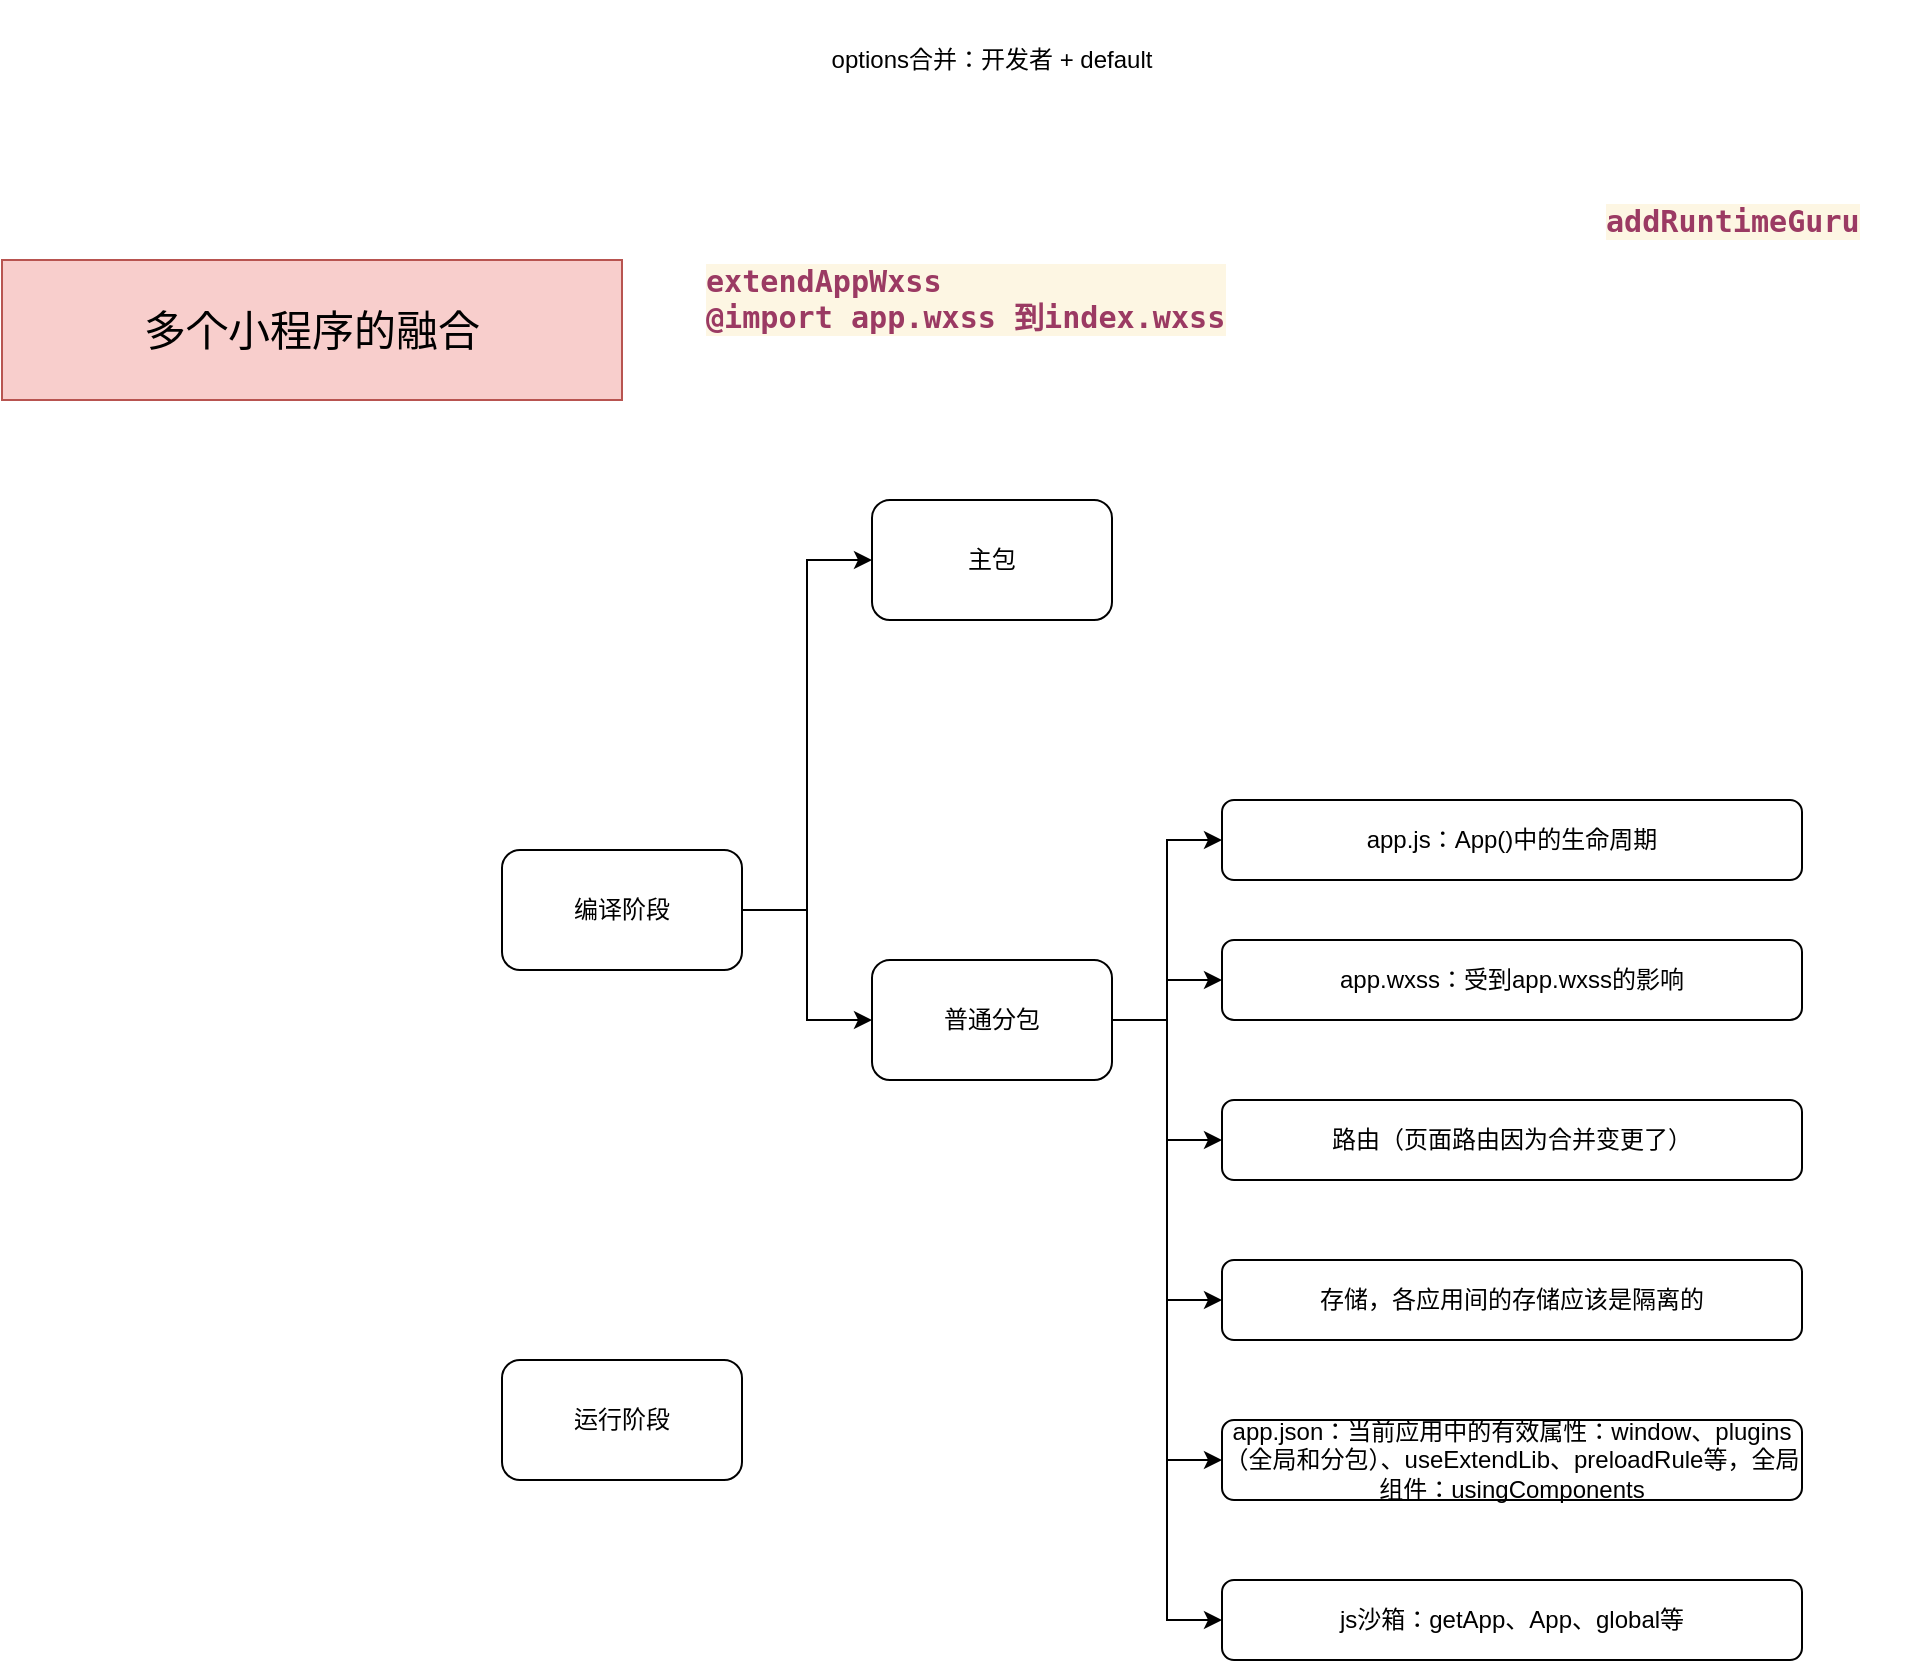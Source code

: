<mxfile version="20.8.16" type="github">
  <diagram name="第 1 页" id="pwnamHfonwFMPaj2_7e_">
    <mxGraphModel dx="2069" dy="796" grid="1" gridSize="10" guides="1" tooltips="1" connect="1" arrows="1" fold="1" page="1" pageScale="1" pageWidth="827" pageHeight="1169" math="0" shadow="0">
      <root>
        <mxCell id="0" />
        <mxCell id="1" parent="0" />
        <mxCell id="CD8uOtf8aZ3cqjtiaQSz-2" value="options合并：开发者 + default" style="text;html=1;strokeColor=none;fillColor=none;align=center;verticalAlign=middle;whiteSpace=wrap;rounded=0;" vertex="1" parent="1">
          <mxGeometry x="220" y="190" width="210" height="60" as="geometry" />
        </mxCell>
        <mxCell id="CD8uOtf8aZ3cqjtiaQSz-4" value="&lt;pre style=&quot;background-color:#fdf6e3;color:#2f3f50;font-family:&#39;Fira Code&#39;,monospace;font-size:11.3pt;&quot;&gt;&lt;span style=&quot;color:#9b3a63;font-weight:bold;&quot;&gt;extendAppWxss&lt;br&gt;@import app.wxss 到index.wxss&lt;/span&gt;&lt;/pre&gt;" style="text;whiteSpace=wrap;html=1;" vertex="1" parent="1">
          <mxGeometry x="180" y="300" width="300" height="80" as="geometry" />
        </mxCell>
        <mxCell id="CD8uOtf8aZ3cqjtiaQSz-5" value="&lt;pre style=&quot;background-color:#fdf6e3;color:#2f3f50;font-family:&#39;Fira Code&#39;,monospace;font-size:11.3pt;&quot;&gt;&lt;span style=&quot;color:#9b3a63;font-weight:bold;&quot;&gt;addRuntimeGuru&lt;/span&gt;&lt;/pre&gt;" style="text;whiteSpace=wrap;html=1;" vertex="1" parent="1">
          <mxGeometry x="630" y="270" width="160" height="70" as="geometry" />
        </mxCell>
        <mxCell id="CD8uOtf8aZ3cqjtiaQSz-11" style="edgeStyle=orthogonalEdgeStyle;rounded=0;orthogonalLoop=1;jettySize=auto;html=1;entryX=0;entryY=0.5;entryDx=0;entryDy=0;" edge="1" parent="1" source="CD8uOtf8aZ3cqjtiaQSz-6" target="CD8uOtf8aZ3cqjtiaQSz-8">
          <mxGeometry relative="1" as="geometry" />
        </mxCell>
        <mxCell id="CD8uOtf8aZ3cqjtiaQSz-12" style="edgeStyle=orthogonalEdgeStyle;rounded=0;orthogonalLoop=1;jettySize=auto;html=1;" edge="1" parent="1" source="CD8uOtf8aZ3cqjtiaQSz-6" target="CD8uOtf8aZ3cqjtiaQSz-9">
          <mxGeometry relative="1" as="geometry" />
        </mxCell>
        <mxCell id="CD8uOtf8aZ3cqjtiaQSz-6" value="编译阶段" style="rounded=1;whiteSpace=wrap;html=1;" vertex="1" parent="1">
          <mxGeometry x="80" y="615" width="120" height="60" as="geometry" />
        </mxCell>
        <mxCell id="CD8uOtf8aZ3cqjtiaQSz-7" value="运行阶段" style="rounded=1;whiteSpace=wrap;html=1;" vertex="1" parent="1">
          <mxGeometry x="80" y="870" width="120" height="60" as="geometry" />
        </mxCell>
        <mxCell id="CD8uOtf8aZ3cqjtiaQSz-8" value="主包" style="rounded=1;whiteSpace=wrap;html=1;" vertex="1" parent="1">
          <mxGeometry x="265" y="440" width="120" height="60" as="geometry" />
        </mxCell>
        <mxCell id="CD8uOtf8aZ3cqjtiaQSz-14" style="edgeStyle=orthogonalEdgeStyle;rounded=0;orthogonalLoop=1;jettySize=auto;html=1;entryX=0;entryY=0.5;entryDx=0;entryDy=0;" edge="1" parent="1" source="CD8uOtf8aZ3cqjtiaQSz-9" target="CD8uOtf8aZ3cqjtiaQSz-13">
          <mxGeometry relative="1" as="geometry" />
        </mxCell>
        <mxCell id="CD8uOtf8aZ3cqjtiaQSz-17" style="edgeStyle=orthogonalEdgeStyle;rounded=0;orthogonalLoop=1;jettySize=auto;html=1;fontSize=21;" edge="1" parent="1" source="CD8uOtf8aZ3cqjtiaQSz-9" target="CD8uOtf8aZ3cqjtiaQSz-16">
          <mxGeometry relative="1" as="geometry" />
        </mxCell>
        <mxCell id="CD8uOtf8aZ3cqjtiaQSz-19" style="edgeStyle=orthogonalEdgeStyle;rounded=0;orthogonalLoop=1;jettySize=auto;html=1;entryX=0;entryY=0.5;entryDx=0;entryDy=0;fontSize=21;" edge="1" parent="1" source="CD8uOtf8aZ3cqjtiaQSz-9" target="CD8uOtf8aZ3cqjtiaQSz-18">
          <mxGeometry relative="1" as="geometry" />
        </mxCell>
        <mxCell id="CD8uOtf8aZ3cqjtiaQSz-21" style="edgeStyle=orthogonalEdgeStyle;rounded=0;orthogonalLoop=1;jettySize=auto;html=1;entryX=0;entryY=0.5;entryDx=0;entryDy=0;fontSize=21;" edge="1" parent="1" source="CD8uOtf8aZ3cqjtiaQSz-9" target="CD8uOtf8aZ3cqjtiaQSz-20">
          <mxGeometry relative="1" as="geometry" />
        </mxCell>
        <mxCell id="CD8uOtf8aZ3cqjtiaQSz-24" style="edgeStyle=orthogonalEdgeStyle;rounded=0;orthogonalLoop=1;jettySize=auto;html=1;entryX=0;entryY=0.5;entryDx=0;entryDy=0;fontSize=21;" edge="1" parent="1" source="CD8uOtf8aZ3cqjtiaQSz-9" target="CD8uOtf8aZ3cqjtiaQSz-23">
          <mxGeometry relative="1" as="geometry" />
        </mxCell>
        <mxCell id="CD8uOtf8aZ3cqjtiaQSz-26" style="edgeStyle=orthogonalEdgeStyle;rounded=0;orthogonalLoop=1;jettySize=auto;html=1;entryX=0;entryY=0.5;entryDx=0;entryDy=0;fontSize=21;" edge="1" parent="1" source="CD8uOtf8aZ3cqjtiaQSz-9" target="CD8uOtf8aZ3cqjtiaQSz-25">
          <mxGeometry relative="1" as="geometry" />
        </mxCell>
        <mxCell id="CD8uOtf8aZ3cqjtiaQSz-9" value="普通分包" style="rounded=1;whiteSpace=wrap;html=1;" vertex="1" parent="1">
          <mxGeometry x="265" y="670" width="120" height="60" as="geometry" />
        </mxCell>
        <mxCell id="CD8uOtf8aZ3cqjtiaQSz-13" value="app.js：App()中的生命周期" style="rounded=1;whiteSpace=wrap;html=1;" vertex="1" parent="1">
          <mxGeometry x="440" y="590" width="290" height="40" as="geometry" />
        </mxCell>
        <mxCell id="CD8uOtf8aZ3cqjtiaQSz-15" value="多个小程序的融合" style="text;html=1;strokeColor=#b85450;fillColor=#f8cecc;align=center;verticalAlign=middle;whiteSpace=wrap;rounded=0;fontSize=21;" vertex="1" parent="1">
          <mxGeometry x="-170" y="320" width="310" height="70" as="geometry" />
        </mxCell>
        <mxCell id="CD8uOtf8aZ3cqjtiaQSz-16" value="app.wxss：受到app.wxss的影响" style="rounded=1;whiteSpace=wrap;html=1;" vertex="1" parent="1">
          <mxGeometry x="440" y="660" width="290" height="40" as="geometry" />
        </mxCell>
        <mxCell id="CD8uOtf8aZ3cqjtiaQSz-18" value="路由（页面路由因为合并变更了）" style="rounded=1;whiteSpace=wrap;html=1;" vertex="1" parent="1">
          <mxGeometry x="440" y="740" width="290" height="40" as="geometry" />
        </mxCell>
        <mxCell id="CD8uOtf8aZ3cqjtiaQSz-20" value="存储，各应用间的存储应该是隔离的" style="rounded=1;whiteSpace=wrap;html=1;" vertex="1" parent="1">
          <mxGeometry x="440" y="820" width="290" height="40" as="geometry" />
        </mxCell>
        <mxCell id="CD8uOtf8aZ3cqjtiaQSz-23" value="app.json：当前应用中的有效属性：window、plugins（全局和分包）、useExtendLib、preloadRule等，全局组件：usingComponents" style="rounded=1;whiteSpace=wrap;html=1;" vertex="1" parent="1">
          <mxGeometry x="440" y="900" width="290" height="40" as="geometry" />
        </mxCell>
        <mxCell id="CD8uOtf8aZ3cqjtiaQSz-25" value="js沙箱：getApp、App、global等" style="rounded=1;whiteSpace=wrap;html=1;" vertex="1" parent="1">
          <mxGeometry x="440" y="980" width="290" height="40" as="geometry" />
        </mxCell>
      </root>
    </mxGraphModel>
  </diagram>
</mxfile>
